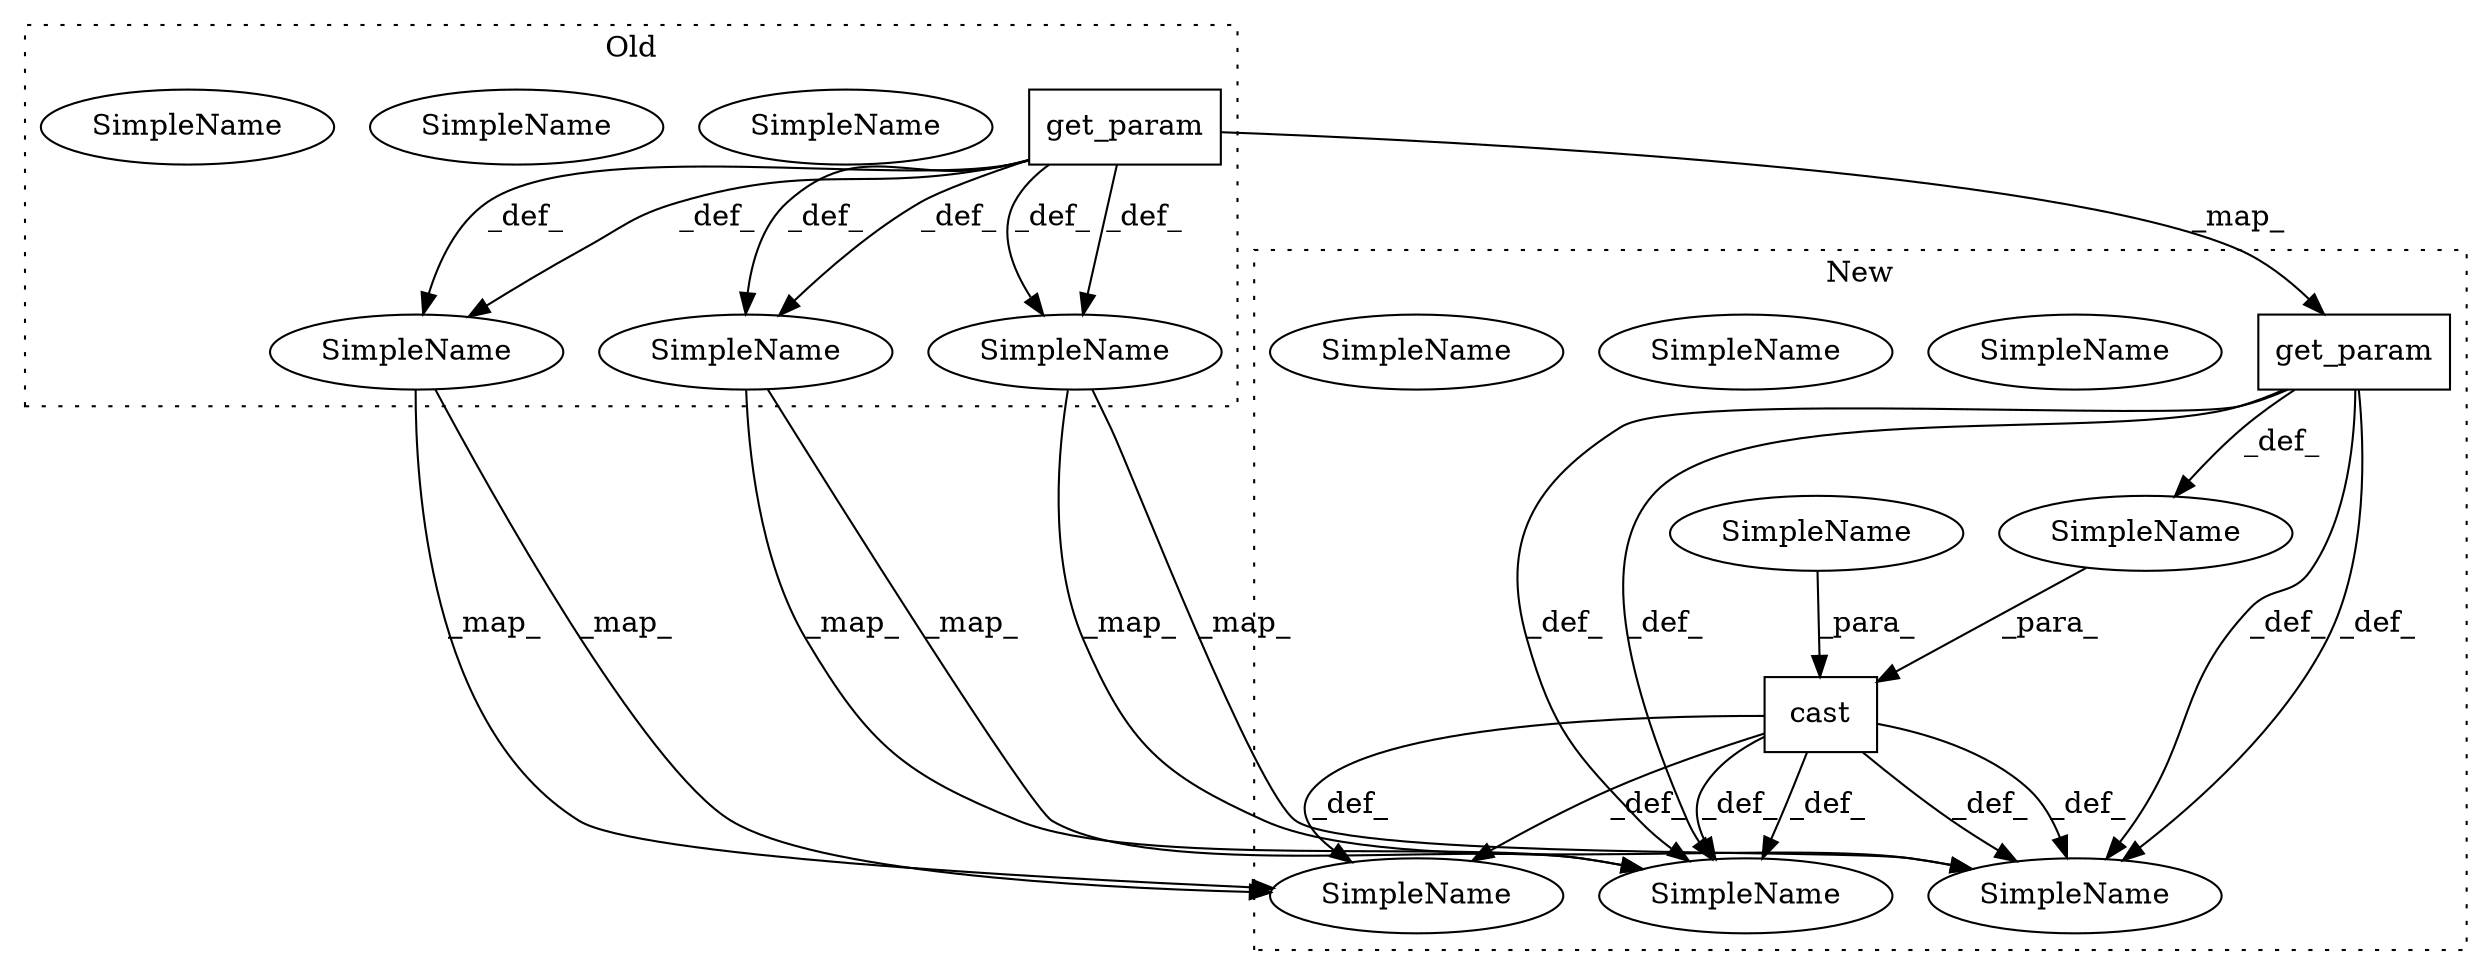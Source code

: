 digraph G {
subgraph cluster0 {
1 [label="get_param" a="32" s="1148,1161" l="10,1" shape="box"];
3 [label="SimpleName" a="42" s="1217" l="1" shape="ellipse"];
6 [label="SimpleName" a="42" s="1217" l="1" shape="ellipse"];
9 [label="SimpleName" a="42" s="1140" l="1" shape="ellipse"];
12 [label="SimpleName" a="42" s="1140" l="1" shape="ellipse"];
13 [label="SimpleName" a="42" s="1168" l="1" shape="ellipse"];
16 [label="SimpleName" a="42" s="1168" l="1" shape="ellipse"];
label = "Old";
style="dotted";
}
subgraph cluster1 {
2 [label="get_param" a="32" s="1161,1174" l="10,1" shape="box"];
4 [label="SimpleName" a="42" s="1231" l="1" shape="ellipse"];
5 [label="SimpleName" a="42" s="1231" l="1" shape="ellipse"];
7 [label="cast" a="32" s="1142,1175" l="5,1" shape="box"];
8 [label="SimpleName" a="42" s="" l="" shape="ellipse"];
10 [label="SimpleName" a="42" s="1140" l="1" shape="ellipse"];
11 [label="SimpleName" a="42" s="1140" l="1" shape="ellipse"];
14 [label="SimpleName" a="42" s="1182" l="1" shape="ellipse"];
15 [label="SimpleName" a="42" s="1182" l="1" shape="ellipse"];
17 [label="SimpleName" a="42" s="1147" l="7" shape="ellipse"];
label = "New";
style="dotted";
}
1 -> 16 [label="_def_"];
1 -> 6 [label="_def_"];
1 -> 12 [label="_def_"];
1 -> 2 [label="_map_"];
1 -> 16 [label="_def_"];
1 -> 6 [label="_def_"];
1 -> 12 [label="_def_"];
2 -> 8 [label="_def_"];
2 -> 11 [label="_def_"];
2 -> 15 [label="_def_"];
2 -> 15 [label="_def_"];
2 -> 11 [label="_def_"];
6 -> 5 [label="_map_"];
6 -> 5 [label="_map_"];
7 -> 5 [label="_def_"];
7 -> 15 [label="_def_"];
7 -> 5 [label="_def_"];
7 -> 11 [label="_def_"];
7 -> 11 [label="_def_"];
7 -> 15 [label="_def_"];
8 -> 7 [label="_para_"];
12 -> 11 [label="_map_"];
12 -> 11 [label="_map_"];
16 -> 15 [label="_map_"];
16 -> 15 [label="_map_"];
17 -> 7 [label="_para_"];
}